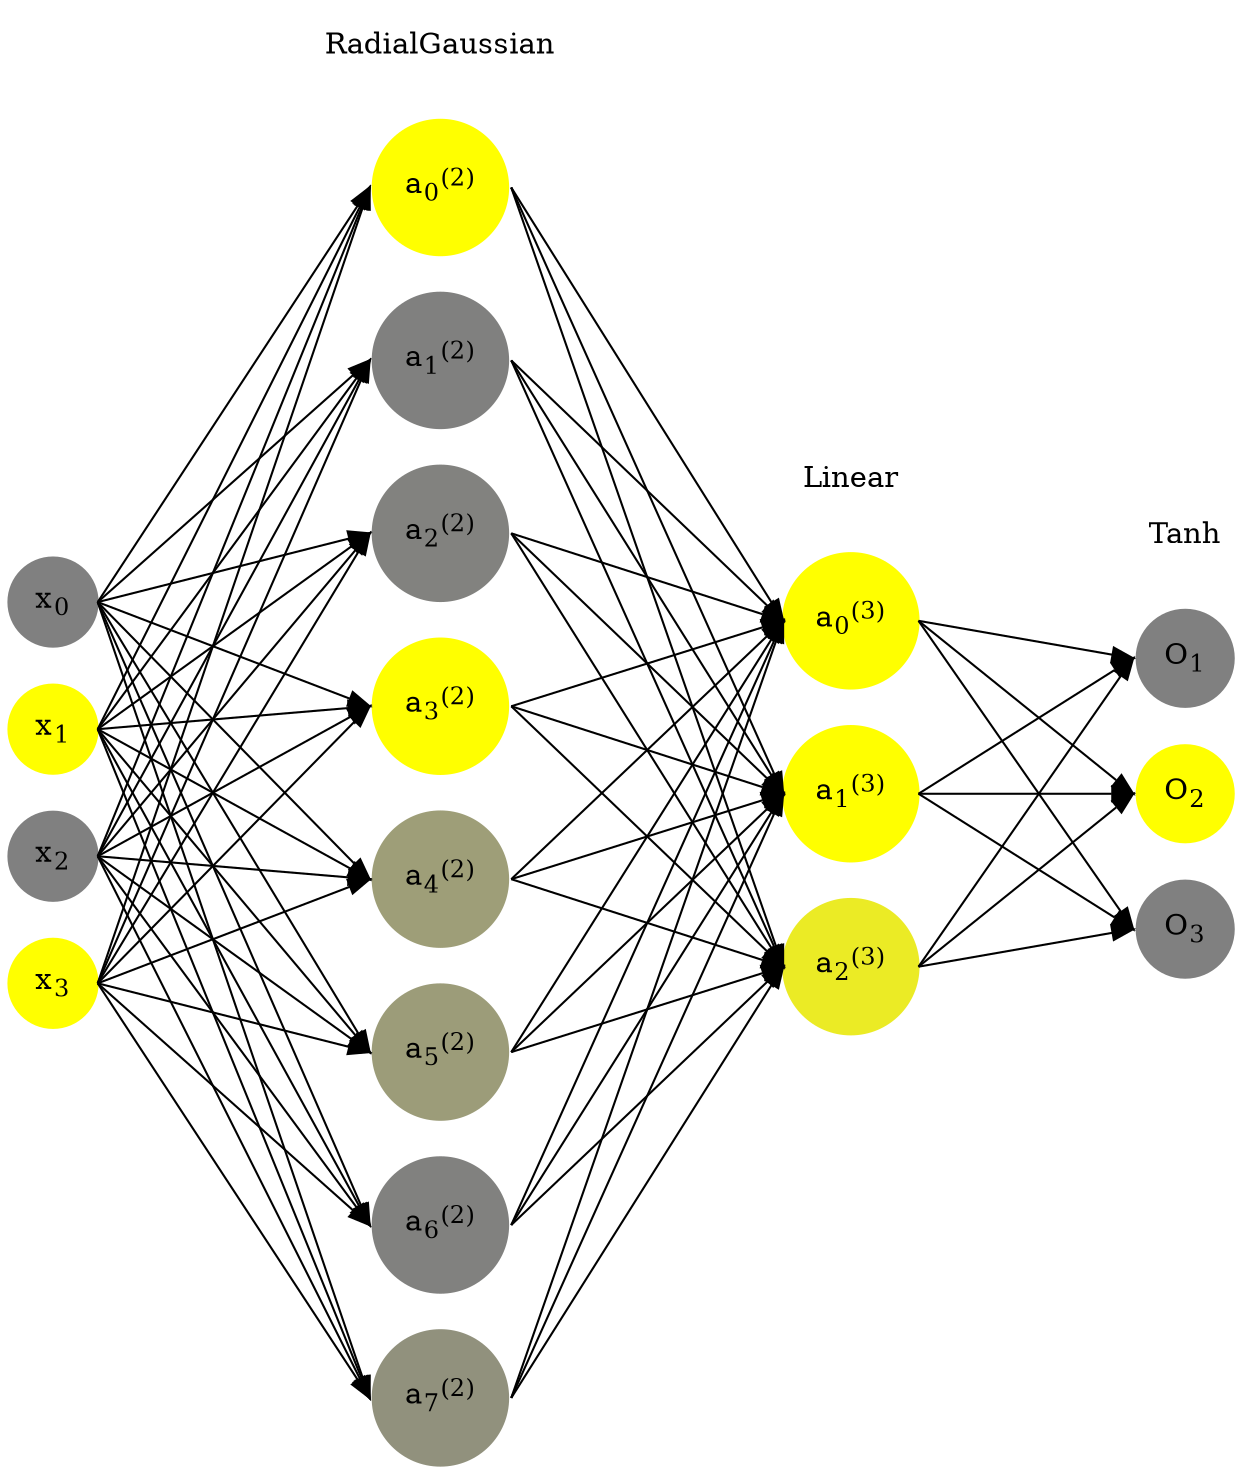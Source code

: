 digraph G {
	rankdir = LR;
	splines=false;
	edge[style=invis];
	ranksep= 1.4;
	{
	node [shape=circle, color="0.1667, 0.0, 0.5", style=filled, fillcolor="0.1667, 0.0, 0.5"];
	x0 [label=<x<sub>0</sub>>];
	}
	{
	node [shape=circle, color="0.1667, 1.0, 1.0", style=filled, fillcolor="0.1667, 1.0, 1.0"];
	x1 [label=<x<sub>1</sub>>];
	}
	{
	node [shape=circle, color="0.1667, 0.0, 0.5", style=filled, fillcolor="0.1667, 0.0, 0.5"];
	x2 [label=<x<sub>2</sub>>];
	}
	{
	node [shape=circle, color="0.1667, 1.0, 1.0", style=filled, fillcolor="0.1667, 1.0, 1.0"];
	x3 [label=<x<sub>3</sub>>];
	}
	{
	node [shape=circle, color="0.1667, 0.999580, 0.999790", style=filled, fillcolor="0.1667, 0.999580, 0.999790"];
	a02 [label=<a<sub>0</sub><sup>(2)</sup>>];
	}
	{
	node [shape=circle, color="0.1667, 0.000614, 0.500307", style=filled, fillcolor="0.1667, 0.000614, 0.500307"];
	a12 [label=<a<sub>1</sub><sup>(2)</sup>>];
	}
	{
	node [shape=circle, color="0.1667, 0.019647, 0.509824", style=filled, fillcolor="0.1667, 0.019647, 0.509824"];
	a22 [label=<a<sub>2</sub><sup>(2)</sup>>];
	}
	{
	node [shape=circle, color="0.1667, 0.999828, 0.999914", style=filled, fillcolor="0.1667, 0.999828, 0.999914"];
	a32 [label=<a<sub>3</sub><sup>(2)</sup>>];
	}
	{
	node [shape=circle, color="0.1667, 0.236638, 0.618319", style=filled, fillcolor="0.1667, 0.236638, 0.618319"];
	a42 [label=<a<sub>4</sub><sup>(2)</sup>>];
	}
	{
	node [shape=circle, color="0.1667, 0.222277, 0.611139", style=filled, fillcolor="0.1667, 0.222277, 0.611139"];
	a52 [label=<a<sub>5</sub><sup>(2)</sup>>];
	}
	{
	node [shape=circle, color="0.1667, 0.014052, 0.507026", style=filled, fillcolor="0.1667, 0.014052, 0.507026"];
	a62 [label=<a<sub>6</sub><sup>(2)</sup>>];
	}
	{
	node [shape=circle, color="0.1667, 0.136601, 0.568301", style=filled, fillcolor="0.1667, 0.136601, 0.568301"];
	a72 [label=<a<sub>7</sub><sup>(2)</sup>>];
	}
	{
	node [shape=circle, color="0.1667, 1.014175, 1.007087", style=filled, fillcolor="0.1667, 1.014175, 1.007087"];
	a03 [label=<a<sub>0</sub><sup>(3)</sup>>];
	}
	{
	node [shape=circle, color="0.1667, 1.201122, 1.100561", style=filled, fillcolor="0.1667, 1.201122, 1.100561"];
	a13 [label=<a<sub>1</sub><sup>(3)</sup>>];
	}
	{
	node [shape=circle, color="0.1667, 0.839891, 0.919945", style=filled, fillcolor="0.1667, 0.839891, 0.919945"];
	a23 [label=<a<sub>2</sub><sup>(3)</sup>>];
	}
	{
	node [shape=circle, color="0.1667, 0.0, 0.5", style=filled, fillcolor="0.1667, 0.0, 0.5"];
	O1 [label=<O<sub>1</sub>>];
	}
	{
	node [shape=circle, color="0.1667, 1.0, 1.0", style=filled, fillcolor="0.1667, 1.0, 1.0"];
	O2 [label=<O<sub>2</sub>>];
	}
	{
	node [shape=circle, color="0.1667, 0.0, 0.5", style=filled, fillcolor="0.1667, 0.0, 0.5"];
	O3 [label=<O<sub>3</sub>>];
	}
	{
	rank=same;
	x0->x1->x2->x3;
	}
	{
	rank=same;
	a02->a12->a22->a32->a42->a52->a62->a72;
	}
	{
	rank=same;
	a03->a13->a23;
	}
	{
	rank=same;
	O1->O2->O3;
	}
	l1 [shape=plaintext,label="RadialGaussian"];
	l1->a02;
	{rank=same; l1;a02};
	l2 [shape=plaintext,label="Linear"];
	l2->a03;
	{rank=same; l2;a03};
	l3 [shape=plaintext,label="Tanh"];
	l3->O1;
	{rank=same; l3;O1};
edge[style=solid, tailport=e, headport=w];
	{x0;x1;x2;x3} -> {a02;a12;a22;a32;a42;a52;a62;a72};
	{a02;a12;a22;a32;a42;a52;a62;a72} -> {a03;a13;a23};
	{a03;a13;a23} -> {O1,O2,O3};
}